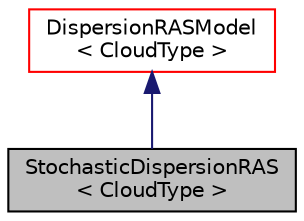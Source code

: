 digraph "StochasticDispersionRAS&lt; CloudType &gt;"
{
  bgcolor="transparent";
  edge [fontname="Helvetica",fontsize="10",labelfontname="Helvetica",labelfontsize="10"];
  node [fontname="Helvetica",fontsize="10",shape=record];
  Node0 [label="StochasticDispersionRAS\l\< CloudType \>",height=0.2,width=0.4,color="black", fillcolor="grey75", style="filled", fontcolor="black"];
  Node1 -> Node0 [dir="back",color="midnightblue",fontsize="10",style="solid",fontname="Helvetica"];
  Node1 [label="DispersionRASModel\l\< CloudType \>",height=0.2,width=0.4,color="red",URL="$a25725.html",tooltip="Base class for particle dispersion models based on RAS turbulence. "];
}
